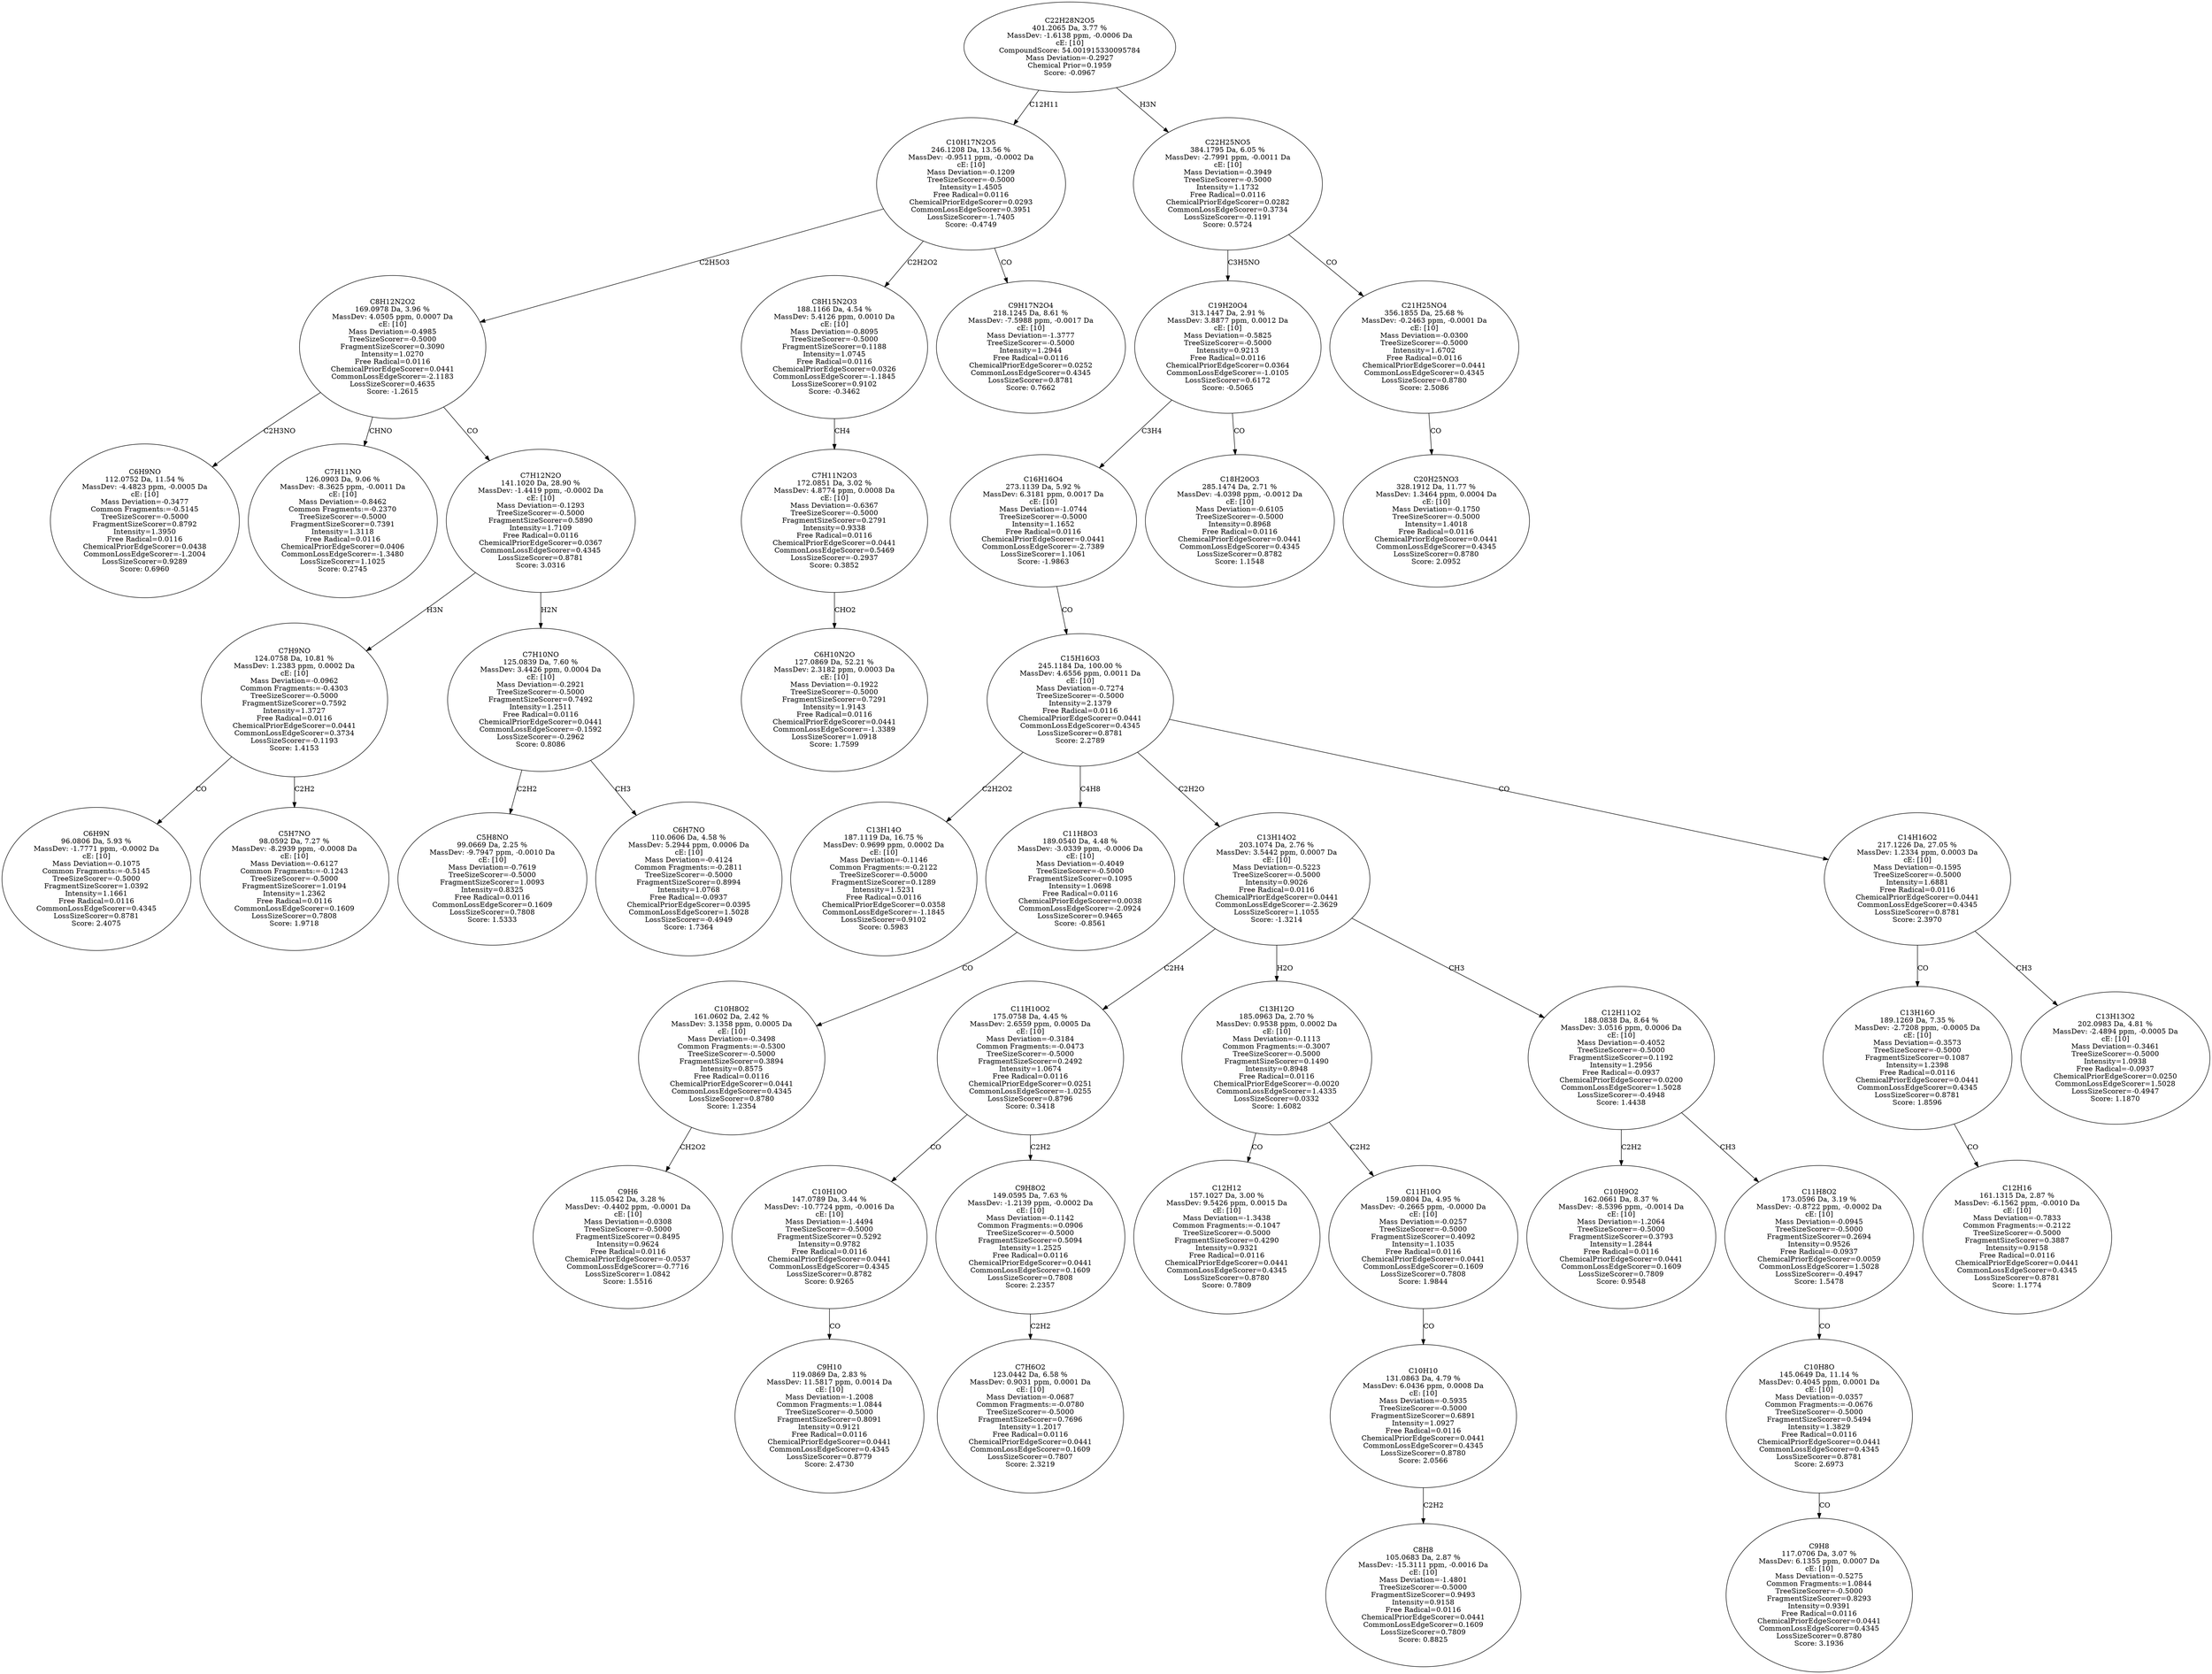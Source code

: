 strict digraph {
v1 [label="C6H9NO\n112.0752 Da, 11.54 %\nMassDev: -4.4823 ppm, -0.0005 Da\ncE: [10]\nMass Deviation=-0.3477\nCommon Fragments:=-0.5145\nTreeSizeScorer=-0.5000\nFragmentSizeScorer=0.8792\nIntensity=1.3950\nFree Radical=0.0116\nChemicalPriorEdgeScorer=0.0438\nCommonLossEdgeScorer=-1.2004\nLossSizeScorer=0.9289\nScore: 0.6960"];
v2 [label="C7H11NO\n126.0903 Da, 9.06 %\nMassDev: -8.3625 ppm, -0.0011 Da\ncE: [10]\nMass Deviation=-0.8462\nCommon Fragments:=-0.2370\nTreeSizeScorer=-0.5000\nFragmentSizeScorer=0.7391\nIntensity=1.3118\nFree Radical=0.0116\nChemicalPriorEdgeScorer=0.0406\nCommonLossEdgeScorer=-1.3480\nLossSizeScorer=1.1025\nScore: 0.2745"];
v3 [label="C6H9N\n96.0806 Da, 5.93 %\nMassDev: -1.7771 ppm, -0.0002 Da\ncE: [10]\nMass Deviation=-0.1075\nCommon Fragments:=-0.5145\nTreeSizeScorer=-0.5000\nFragmentSizeScorer=1.0392\nIntensity=1.1661\nFree Radical=0.0116\nCommonLossEdgeScorer=0.4345\nLossSizeScorer=0.8781\nScore: 2.4075"];
v4 [label="C5H7NO\n98.0592 Da, 7.27 %\nMassDev: -8.2939 ppm, -0.0008 Da\ncE: [10]\nMass Deviation=-0.6127\nCommon Fragments:=-0.1243\nTreeSizeScorer=-0.5000\nFragmentSizeScorer=1.0194\nIntensity=1.2362\nFree Radical=0.0116\nCommonLossEdgeScorer=0.1609\nLossSizeScorer=0.7808\nScore: 1.9718"];
v5 [label="C7H9NO\n124.0758 Da, 10.81 %\nMassDev: 1.2383 ppm, 0.0002 Da\ncE: [10]\nMass Deviation=-0.0962\nCommon Fragments:=-0.4303\nTreeSizeScorer=-0.5000\nFragmentSizeScorer=0.7592\nIntensity=1.3727\nFree Radical=0.0116\nChemicalPriorEdgeScorer=0.0441\nCommonLossEdgeScorer=0.3734\nLossSizeScorer=-0.1193\nScore: 1.4153"];
v6 [label="C5H8NO\n99.0669 Da, 2.25 %\nMassDev: -9.7947 ppm, -0.0010 Da\ncE: [10]\nMass Deviation=-0.7619\nTreeSizeScorer=-0.5000\nFragmentSizeScorer=1.0093\nIntensity=0.8325\nFree Radical=0.0116\nCommonLossEdgeScorer=0.1609\nLossSizeScorer=0.7808\nScore: 1.5333"];
v7 [label="C6H7NO\n110.0606 Da, 4.58 %\nMassDev: 5.2944 ppm, 0.0006 Da\ncE: [10]\nMass Deviation=-0.4124\nCommon Fragments:=-0.2811\nTreeSizeScorer=-0.5000\nFragmentSizeScorer=0.8994\nIntensity=1.0768\nFree Radical=-0.0937\nChemicalPriorEdgeScorer=0.0395\nCommonLossEdgeScorer=1.5028\nLossSizeScorer=-0.4949\nScore: 1.7364"];
v8 [label="C7H10NO\n125.0839 Da, 7.60 %\nMassDev: 3.4426 ppm, 0.0004 Da\ncE: [10]\nMass Deviation=-0.2921\nTreeSizeScorer=-0.5000\nFragmentSizeScorer=0.7492\nIntensity=1.2511\nFree Radical=0.0116\nChemicalPriorEdgeScorer=0.0441\nCommonLossEdgeScorer=-0.1592\nLossSizeScorer=-0.2962\nScore: 0.8086"];
v9 [label="C7H12N2O\n141.1020 Da, 28.90 %\nMassDev: -1.4419 ppm, -0.0002 Da\ncE: [10]\nMass Deviation=-0.1293\nTreeSizeScorer=-0.5000\nFragmentSizeScorer=0.5890\nIntensity=1.7109\nFree Radical=0.0116\nChemicalPriorEdgeScorer=0.0367\nCommonLossEdgeScorer=0.4345\nLossSizeScorer=0.8781\nScore: 3.0316"];
v10 [label="C8H12N2O2\n169.0978 Da, 3.96 %\nMassDev: 4.0505 ppm, 0.0007 Da\ncE: [10]\nMass Deviation=-0.4985\nTreeSizeScorer=-0.5000\nFragmentSizeScorer=0.3090\nIntensity=1.0270\nFree Radical=0.0116\nChemicalPriorEdgeScorer=0.0441\nCommonLossEdgeScorer=-2.1183\nLossSizeScorer=0.4635\nScore: -1.2615"];
v11 [label="C6H10N2O\n127.0869 Da, 52.21 %\nMassDev: 2.3182 ppm, 0.0003 Da\ncE: [10]\nMass Deviation=-0.1922\nTreeSizeScorer=-0.5000\nFragmentSizeScorer=0.7291\nIntensity=1.9143\nFree Radical=0.0116\nChemicalPriorEdgeScorer=0.0441\nCommonLossEdgeScorer=-1.3389\nLossSizeScorer=1.0918\nScore: 1.7599"];
v12 [label="C7H11N2O3\n172.0851 Da, 3.02 %\nMassDev: 4.8774 ppm, 0.0008 Da\ncE: [10]\nMass Deviation=-0.6367\nTreeSizeScorer=-0.5000\nFragmentSizeScorer=0.2791\nIntensity=0.9338\nFree Radical=0.0116\nChemicalPriorEdgeScorer=0.0441\nCommonLossEdgeScorer=0.5469\nLossSizeScorer=-0.2937\nScore: 0.3852"];
v13 [label="C8H15N2O3\n188.1166 Da, 4.54 %\nMassDev: 5.4126 ppm, 0.0010 Da\ncE: [10]\nMass Deviation=-0.8095\nTreeSizeScorer=-0.5000\nFragmentSizeScorer=0.1188\nIntensity=1.0745\nFree Radical=0.0116\nChemicalPriorEdgeScorer=0.0326\nCommonLossEdgeScorer=-1.1845\nLossSizeScorer=0.9102\nScore: -0.3462"];
v14 [label="C9H17N2O4\n218.1245 Da, 8.61 %\nMassDev: -7.5988 ppm, -0.0017 Da\ncE: [10]\nMass Deviation=-1.3777\nTreeSizeScorer=-0.5000\nIntensity=1.2944\nFree Radical=0.0116\nChemicalPriorEdgeScorer=0.0252\nCommonLossEdgeScorer=0.4345\nLossSizeScorer=0.8781\nScore: 0.7662"];
v15 [label="C10H17N2O5\n246.1208 Da, 13.56 %\nMassDev: -0.9511 ppm, -0.0002 Da\ncE: [10]\nMass Deviation=-0.1209\nTreeSizeScorer=-0.5000\nIntensity=1.4505\nFree Radical=0.0116\nChemicalPriorEdgeScorer=0.0293\nCommonLossEdgeScorer=0.3951\nLossSizeScorer=-1.7405\nScore: -0.4749"];
v16 [label="C13H14O\n187.1119 Da, 16.75 %\nMassDev: 0.9699 ppm, 0.0002 Da\ncE: [10]\nMass Deviation=-0.1146\nCommon Fragments:=-0.2122\nTreeSizeScorer=-0.5000\nFragmentSizeScorer=0.1289\nIntensity=1.5231\nFree Radical=0.0116\nChemicalPriorEdgeScorer=0.0358\nCommonLossEdgeScorer=-1.1845\nLossSizeScorer=0.9102\nScore: 0.5983"];
v17 [label="C9H6\n115.0542 Da, 3.28 %\nMassDev: -0.4402 ppm, -0.0001 Da\ncE: [10]\nMass Deviation=-0.0308\nTreeSizeScorer=-0.5000\nFragmentSizeScorer=0.8495\nIntensity=0.9624\nFree Radical=0.0116\nChemicalPriorEdgeScorer=-0.0537\nCommonLossEdgeScorer=-0.7716\nLossSizeScorer=1.0842\nScore: 1.5516"];
v18 [label="C10H8O2\n161.0602 Da, 2.42 %\nMassDev: 3.1358 ppm, 0.0005 Da\ncE: [10]\nMass Deviation=-0.3498\nCommon Fragments:=-0.5300\nTreeSizeScorer=-0.5000\nFragmentSizeScorer=0.3894\nIntensity=0.8575\nFree Radical=0.0116\nChemicalPriorEdgeScorer=0.0441\nCommonLossEdgeScorer=0.4345\nLossSizeScorer=0.8780\nScore: 1.2354"];
v19 [label="C11H8O3\n189.0540 Da, 4.48 %\nMassDev: -3.0339 ppm, -0.0006 Da\ncE: [10]\nMass Deviation=-0.4049\nTreeSizeScorer=-0.5000\nFragmentSizeScorer=0.1095\nIntensity=1.0698\nFree Radical=0.0116\nChemicalPriorEdgeScorer=0.0038\nCommonLossEdgeScorer=-2.0924\nLossSizeScorer=0.9465\nScore: -0.8561"];
v20 [label="C9H10\n119.0869 Da, 2.83 %\nMassDev: 11.5817 ppm, 0.0014 Da\ncE: [10]\nMass Deviation=-1.2008\nCommon Fragments:=1.0844\nTreeSizeScorer=-0.5000\nFragmentSizeScorer=0.8091\nIntensity=0.9121\nFree Radical=0.0116\nChemicalPriorEdgeScorer=0.0441\nCommonLossEdgeScorer=0.4345\nLossSizeScorer=0.8779\nScore: 2.4730"];
v21 [label="C10H10O\n147.0789 Da, 3.44 %\nMassDev: -10.7724 ppm, -0.0016 Da\ncE: [10]\nMass Deviation=-1.4494\nTreeSizeScorer=-0.5000\nFragmentSizeScorer=0.5292\nIntensity=0.9782\nFree Radical=0.0116\nChemicalPriorEdgeScorer=0.0441\nCommonLossEdgeScorer=0.4345\nLossSizeScorer=0.8782\nScore: 0.9265"];
v22 [label="C7H6O2\n123.0442 Da, 6.58 %\nMassDev: 0.9031 ppm, 0.0001 Da\ncE: [10]\nMass Deviation=-0.0687\nCommon Fragments:=-0.0780\nTreeSizeScorer=-0.5000\nFragmentSizeScorer=0.7696\nIntensity=1.2017\nFree Radical=0.0116\nChemicalPriorEdgeScorer=0.0441\nCommonLossEdgeScorer=0.1609\nLossSizeScorer=0.7807\nScore: 2.3219"];
v23 [label="C9H8O2\n149.0595 Da, 7.63 %\nMassDev: -1.2139 ppm, -0.0002 Da\ncE: [10]\nMass Deviation=-0.1142\nCommon Fragments:=0.0906\nTreeSizeScorer=-0.5000\nFragmentSizeScorer=0.5094\nIntensity=1.2525\nFree Radical=0.0116\nChemicalPriorEdgeScorer=0.0441\nCommonLossEdgeScorer=0.1609\nLossSizeScorer=0.7808\nScore: 2.2357"];
v24 [label="C11H10O2\n175.0758 Da, 4.45 %\nMassDev: 2.6559 ppm, 0.0005 Da\ncE: [10]\nMass Deviation=-0.3184\nCommon Fragments:=-0.0473\nTreeSizeScorer=-0.5000\nFragmentSizeScorer=0.2492\nIntensity=1.0674\nFree Radical=0.0116\nChemicalPriorEdgeScorer=0.0251\nCommonLossEdgeScorer=-1.0255\nLossSizeScorer=0.8796\nScore: 0.3418"];
v25 [label="C12H12\n157.1027 Da, 3.00 %\nMassDev: 9.5426 ppm, 0.0015 Da\ncE: [10]\nMass Deviation=-1.3438\nCommon Fragments:=-0.1047\nTreeSizeScorer=-0.5000\nFragmentSizeScorer=0.4290\nIntensity=0.9321\nFree Radical=0.0116\nChemicalPriorEdgeScorer=0.0441\nCommonLossEdgeScorer=0.4345\nLossSizeScorer=0.8780\nScore: 0.7809"];
v26 [label="C8H8\n105.0683 Da, 2.87 %\nMassDev: -15.3111 ppm, -0.0016 Da\ncE: [10]\nMass Deviation=-1.4801\nTreeSizeScorer=-0.5000\nFragmentSizeScorer=0.9493\nIntensity=0.9158\nFree Radical=0.0116\nChemicalPriorEdgeScorer=0.0441\nCommonLossEdgeScorer=0.1609\nLossSizeScorer=0.7809\nScore: 0.8825"];
v27 [label="C10H10\n131.0863 Da, 4.79 %\nMassDev: 6.0436 ppm, 0.0008 Da\ncE: [10]\nMass Deviation=-0.5935\nTreeSizeScorer=-0.5000\nFragmentSizeScorer=0.6891\nIntensity=1.0927\nFree Radical=0.0116\nChemicalPriorEdgeScorer=0.0441\nCommonLossEdgeScorer=0.4345\nLossSizeScorer=0.8780\nScore: 2.0566"];
v28 [label="C11H10O\n159.0804 Da, 4.95 %\nMassDev: -0.2665 ppm, -0.0000 Da\ncE: [10]\nMass Deviation=-0.0257\nTreeSizeScorer=-0.5000\nFragmentSizeScorer=0.4092\nIntensity=1.1035\nFree Radical=0.0116\nChemicalPriorEdgeScorer=0.0441\nCommonLossEdgeScorer=0.1609\nLossSizeScorer=0.7808\nScore: 1.9844"];
v29 [label="C13H12O\n185.0963 Da, 2.70 %\nMassDev: 0.9538 ppm, 0.0002 Da\ncE: [10]\nMass Deviation=-0.1113\nCommon Fragments:=-0.3007\nTreeSizeScorer=-0.5000\nFragmentSizeScorer=0.1490\nIntensity=0.8948\nFree Radical=0.0116\nChemicalPriorEdgeScorer=-0.0020\nCommonLossEdgeScorer=1.4335\nLossSizeScorer=0.0332\nScore: 1.6082"];
v30 [label="C10H9O2\n162.0661 Da, 8.37 %\nMassDev: -8.5396 ppm, -0.0014 Da\ncE: [10]\nMass Deviation=-1.2064\nTreeSizeScorer=-0.5000\nFragmentSizeScorer=0.3793\nIntensity=1.2844\nFree Radical=0.0116\nChemicalPriorEdgeScorer=0.0441\nCommonLossEdgeScorer=0.1609\nLossSizeScorer=0.7809\nScore: 0.9548"];
v31 [label="C9H8\n117.0706 Da, 3.07 %\nMassDev: 6.1355 ppm, 0.0007 Da\ncE: [10]\nMass Deviation=-0.5275\nCommon Fragments:=1.0844\nTreeSizeScorer=-0.5000\nFragmentSizeScorer=0.8293\nIntensity=0.9391\nFree Radical=0.0116\nChemicalPriorEdgeScorer=0.0441\nCommonLossEdgeScorer=0.4345\nLossSizeScorer=0.8780\nScore: 3.1936"];
v32 [label="C10H8O\n145.0649 Da, 11.14 %\nMassDev: 0.4045 ppm, 0.0001 Da\ncE: [10]\nMass Deviation=-0.0357\nCommon Fragments:=-0.0676\nTreeSizeScorer=-0.5000\nFragmentSizeScorer=0.5494\nIntensity=1.3829\nFree Radical=0.0116\nChemicalPriorEdgeScorer=0.0441\nCommonLossEdgeScorer=0.4345\nLossSizeScorer=0.8781\nScore: 2.6973"];
v33 [label="C11H8O2\n173.0596 Da, 3.19 %\nMassDev: -0.8722 ppm, -0.0002 Da\ncE: [10]\nMass Deviation=-0.0945\nTreeSizeScorer=-0.5000\nFragmentSizeScorer=0.2694\nIntensity=0.9526\nFree Radical=-0.0937\nChemicalPriorEdgeScorer=0.0059\nCommonLossEdgeScorer=1.5028\nLossSizeScorer=-0.4947\nScore: 1.5478"];
v34 [label="C12H11O2\n188.0838 Da, 8.64 %\nMassDev: 3.0516 ppm, 0.0006 Da\ncE: [10]\nMass Deviation=-0.4052\nTreeSizeScorer=-0.5000\nFragmentSizeScorer=0.1192\nIntensity=1.2956\nFree Radical=-0.0937\nChemicalPriorEdgeScorer=0.0200\nCommonLossEdgeScorer=1.5028\nLossSizeScorer=-0.4948\nScore: 1.4438"];
v35 [label="C13H14O2\n203.1074 Da, 2.76 %\nMassDev: 3.5442 ppm, 0.0007 Da\ncE: [10]\nMass Deviation=-0.5223\nTreeSizeScorer=-0.5000\nIntensity=0.9026\nFree Radical=0.0116\nChemicalPriorEdgeScorer=0.0441\nCommonLossEdgeScorer=-2.3629\nLossSizeScorer=1.1055\nScore: -1.3214"];
v36 [label="C12H16\n161.1315 Da, 2.87 %\nMassDev: -6.1562 ppm, -0.0010 Da\ncE: [10]\nMass Deviation=-0.7833\nCommon Fragments:=-0.2122\nTreeSizeScorer=-0.5000\nFragmentSizeScorer=0.3887\nIntensity=0.9158\nFree Radical=0.0116\nChemicalPriorEdgeScorer=0.0441\nCommonLossEdgeScorer=0.4345\nLossSizeScorer=0.8781\nScore: 1.1774"];
v37 [label="C13H16O\n189.1269 Da, 7.35 %\nMassDev: -2.7208 ppm, -0.0005 Da\ncE: [10]\nMass Deviation=-0.3573\nTreeSizeScorer=-0.5000\nFragmentSizeScorer=0.1087\nIntensity=1.2398\nFree Radical=0.0116\nChemicalPriorEdgeScorer=0.0441\nCommonLossEdgeScorer=0.4345\nLossSizeScorer=0.8781\nScore: 1.8596"];
v38 [label="C13H13O2\n202.0983 Da, 4.81 %\nMassDev: -2.4894 ppm, -0.0005 Da\ncE: [10]\nMass Deviation=-0.3461\nTreeSizeScorer=-0.5000\nIntensity=1.0938\nFree Radical=-0.0937\nChemicalPriorEdgeScorer=0.0250\nCommonLossEdgeScorer=1.5028\nLossSizeScorer=-0.4947\nScore: 1.1870"];
v39 [label="C14H16O2\n217.1226 Da, 27.05 %\nMassDev: 1.2334 ppm, 0.0003 Da\ncE: [10]\nMass Deviation=-0.1595\nTreeSizeScorer=-0.5000\nIntensity=1.6881\nFree Radical=0.0116\nChemicalPriorEdgeScorer=0.0441\nCommonLossEdgeScorer=0.4345\nLossSizeScorer=0.8781\nScore: 2.3970"];
v40 [label="C15H16O3\n245.1184 Da, 100.00 %\nMassDev: 4.6556 ppm, 0.0011 Da\ncE: [10]\nMass Deviation=-0.7274\nTreeSizeScorer=-0.5000\nIntensity=2.1379\nFree Radical=0.0116\nChemicalPriorEdgeScorer=0.0441\nCommonLossEdgeScorer=0.4345\nLossSizeScorer=0.8781\nScore: 2.2789"];
v41 [label="C16H16O4\n273.1139 Da, 5.92 %\nMassDev: 6.3181 ppm, 0.0017 Da\ncE: [10]\nMass Deviation=-1.0744\nTreeSizeScorer=-0.5000\nIntensity=1.1652\nFree Radical=0.0116\nChemicalPriorEdgeScorer=0.0441\nCommonLossEdgeScorer=-2.7389\nLossSizeScorer=1.1061\nScore: -1.9863"];
v42 [label="C18H20O3\n285.1474 Da, 2.71 %\nMassDev: -4.0398 ppm, -0.0012 Da\ncE: [10]\nMass Deviation=-0.6105\nTreeSizeScorer=-0.5000\nIntensity=0.8968\nFree Radical=0.0116\nChemicalPriorEdgeScorer=0.0441\nCommonLossEdgeScorer=0.4345\nLossSizeScorer=0.8782\nScore: 1.1548"];
v43 [label="C19H20O4\n313.1447 Da, 2.91 %\nMassDev: 3.8877 ppm, 0.0012 Da\ncE: [10]\nMass Deviation=-0.5825\nTreeSizeScorer=-0.5000\nIntensity=0.9213\nFree Radical=0.0116\nChemicalPriorEdgeScorer=0.0364\nCommonLossEdgeScorer=-1.0105\nLossSizeScorer=0.6172\nScore: -0.5065"];
v44 [label="C20H25NO3\n328.1912 Da, 11.77 %\nMassDev: 1.3464 ppm, 0.0004 Da\ncE: [10]\nMass Deviation=-0.1750\nTreeSizeScorer=-0.5000\nIntensity=1.4018\nFree Radical=0.0116\nChemicalPriorEdgeScorer=0.0441\nCommonLossEdgeScorer=0.4345\nLossSizeScorer=0.8780\nScore: 2.0952"];
v45 [label="C21H25NO4\n356.1855 Da, 25.68 %\nMassDev: -0.2463 ppm, -0.0001 Da\ncE: [10]\nMass Deviation=-0.0300\nTreeSizeScorer=-0.5000\nIntensity=1.6702\nFree Radical=0.0116\nChemicalPriorEdgeScorer=0.0441\nCommonLossEdgeScorer=0.4345\nLossSizeScorer=0.8780\nScore: 2.5086"];
v46 [label="C22H25NO5\n384.1795 Da, 6.05 %\nMassDev: -2.7991 ppm, -0.0011 Da\ncE: [10]\nMass Deviation=-0.3949\nTreeSizeScorer=-0.5000\nIntensity=1.1732\nFree Radical=0.0116\nChemicalPriorEdgeScorer=0.0282\nCommonLossEdgeScorer=0.3734\nLossSizeScorer=-0.1191\nScore: 0.5724"];
v47 [label="C22H28N2O5\n401.2065 Da, 3.77 %\nMassDev: -1.6138 ppm, -0.0006 Da\ncE: [10]\nCompoundScore: 54.001915330095784\nMass Deviation=-0.2927\nChemical Prior=0.1959\nScore: -0.0967"];
v10 -> v1 [label="C2H3NO"];
v10 -> v2 [label="CHNO"];
v5 -> v3 [label="CO"];
v5 -> v4 [label="C2H2"];
v9 -> v5 [label="H3N"];
v8 -> v6 [label="C2H2"];
v8 -> v7 [label="CH3"];
v9 -> v8 [label="H2N"];
v10 -> v9 [label="CO"];
v15 -> v10 [label="C2H5O3"];
v12 -> v11 [label="CHO2"];
v13 -> v12 [label="CH4"];
v15 -> v13 [label="C2H2O2"];
v15 -> v14 [label="CO"];
v47 -> v15 [label="C12H11"];
v40 -> v16 [label="C2H2O2"];
v18 -> v17 [label="CH2O2"];
v19 -> v18 [label="CO"];
v40 -> v19 [label="C4H8"];
v21 -> v20 [label="CO"];
v24 -> v21 [label="CO"];
v23 -> v22 [label="C2H2"];
v24 -> v23 [label="C2H2"];
v35 -> v24 [label="C2H4"];
v29 -> v25 [label="CO"];
v27 -> v26 [label="C2H2"];
v28 -> v27 [label="CO"];
v29 -> v28 [label="C2H2"];
v35 -> v29 [label="H2O"];
v34 -> v30 [label="C2H2"];
v32 -> v31 [label="CO"];
v33 -> v32 [label="CO"];
v34 -> v33 [label="CH3"];
v35 -> v34 [label="CH3"];
v40 -> v35 [label="C2H2O"];
v37 -> v36 [label="CO"];
v39 -> v37 [label="CO"];
v39 -> v38 [label="CH3"];
v40 -> v39 [label="CO"];
v41 -> v40 [label="CO"];
v43 -> v41 [label="C3H4"];
v43 -> v42 [label="CO"];
v46 -> v43 [label="C3H5NO"];
v45 -> v44 [label="CO"];
v46 -> v45 [label="CO"];
v47 -> v46 [label="H3N"];
}